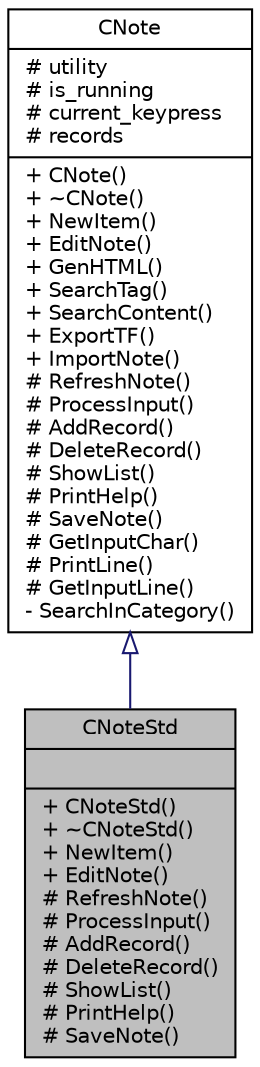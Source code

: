 digraph "CNoteStd"
{
 // LATEX_PDF_SIZE
  edge [fontname="Helvetica",fontsize="10",labelfontname="Helvetica",labelfontsize="10"];
  node [fontname="Helvetica",fontsize="10",shape=record];
  Node1 [label="{CNoteStd\n||+ CNoteStd()\l+ ~CNoteStd()\l+ NewItem()\l+ EditNote()\l# RefreshNote()\l# ProcessInput()\l# AddRecord()\l# DeleteRecord()\l# ShowList()\l# PrintHelp()\l# SaveNote()\l}",height=0.2,width=0.4,color="black", fillcolor="grey75", style="filled", fontcolor="black",tooltip="Represent a standard note. It's another type of note - subclass of CNote."];
  Node2 -> Node1 [dir="back",color="midnightblue",fontsize="10",style="solid",arrowtail="onormal",fontname="Helvetica"];
  Node2 [label="{CNote\n|# utility\l# is_running\l# current_keypress\l# records\l|+ CNote()\l+ ~CNote()\l+ NewItem()\l+ EditNote()\l+ GenHTML()\l+ SearchTag()\l+ SearchContent()\l+ ExportTF()\l+ ImportNote()\l# RefreshNote()\l# ProcessInput()\l# AddRecord()\l# DeleteRecord()\l# ShowList()\l# PrintHelp()\l# SaveNote()\l# GetInputChar()\l# PrintLine()\l# GetInputLine()\l- SearchInCategory()\l}",height=0.2,width=0.4,color="black", fillcolor="white", style="filled",URL="$classCNote.html",tooltip="This class is a superclass for any type of note."];
}
